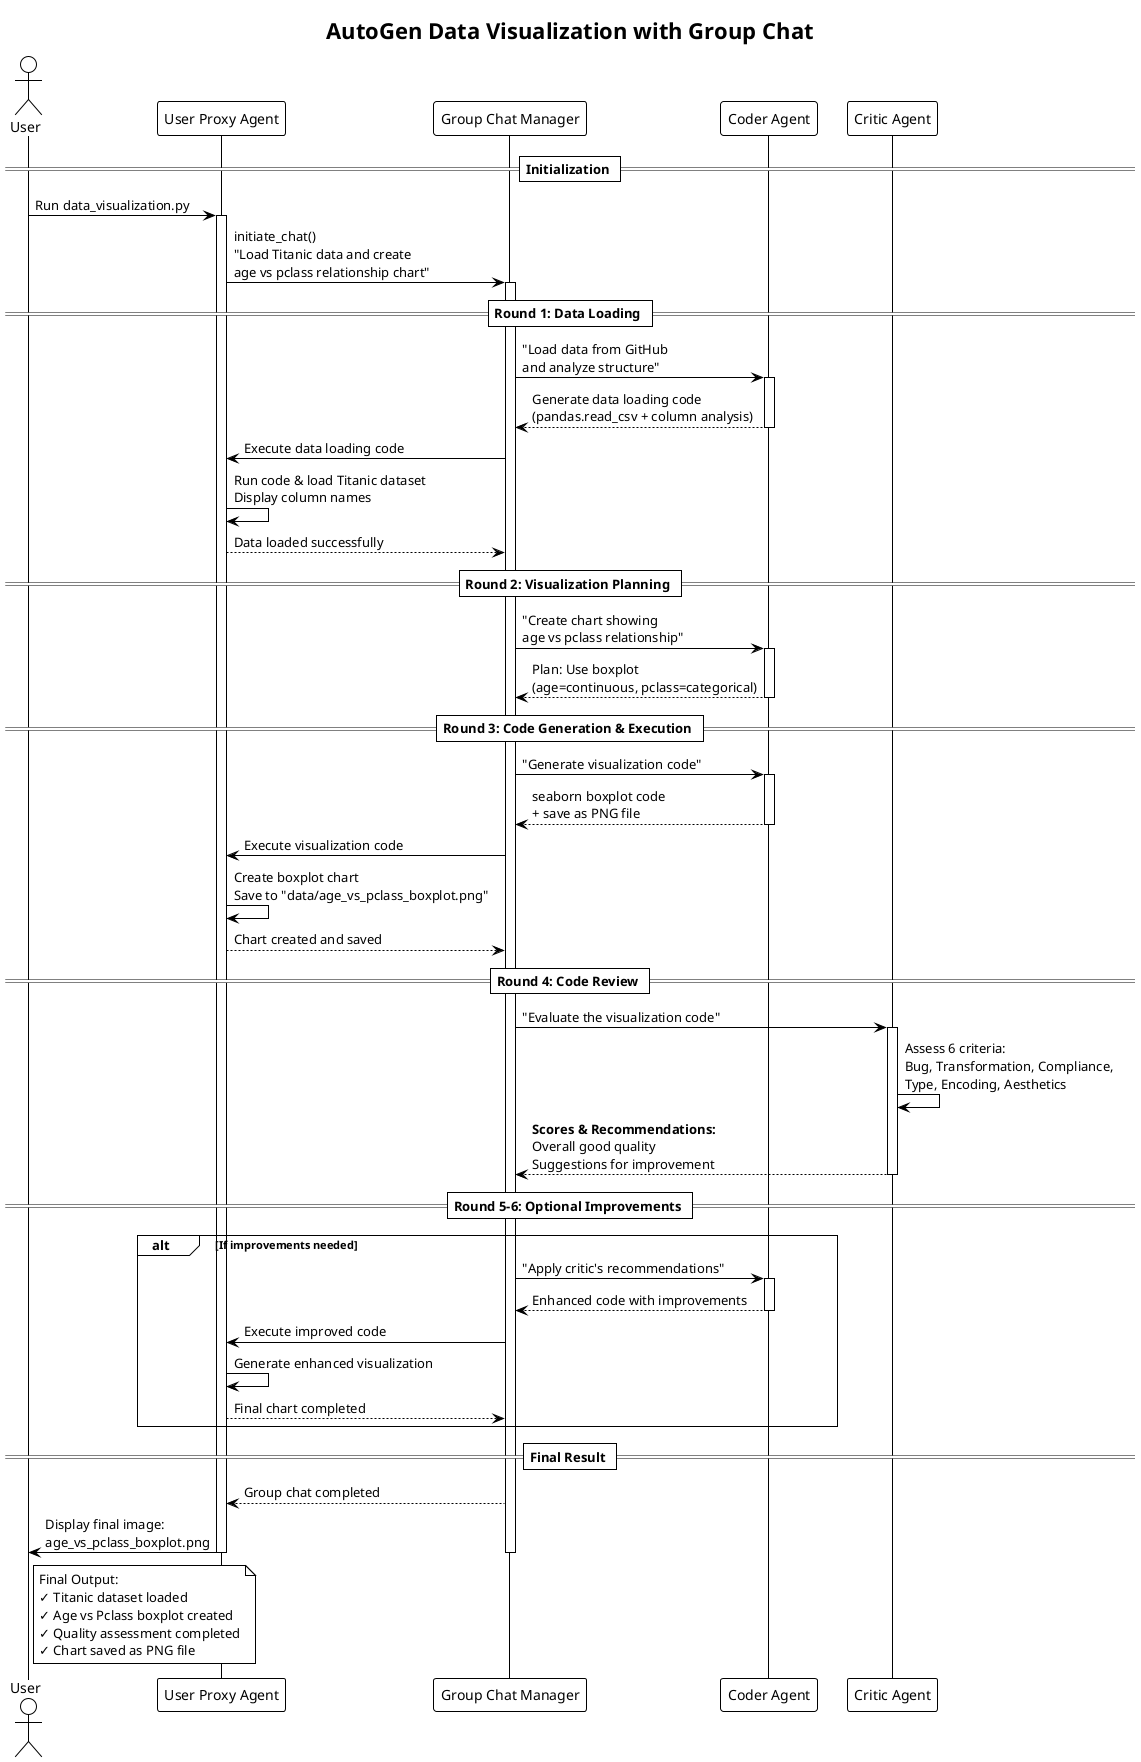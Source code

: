 @startuml Data Visualization Multi-Agent Workflow
!theme plain
title AutoGen Data Visualization with Group Chat

actor "User" as U
participant "User Proxy Agent" as UPA
participant "Group Chat Manager" as GCM
participant "Coder Agent" as CA
participant "Critic Agent" as CR

== Initialization ==
U -> UPA: Run data_visualization.py
activate UPA

UPA -> GCM: initiate_chat()\n"Load Titanic data and create\nage vs pclass relationship chart"
activate GCM

== Round 1: Data Loading ==
GCM -> CA: "Load data from GitHub\nand analyze structure"
activate CA
CA --> GCM: Generate data loading code\n(pandas.read_csv + column analysis)
deactivate CA

GCM -> UPA: Execute data loading code
UPA -> UPA: Run code & load Titanic dataset\nDisplay column names
UPA --> GCM: Data loaded successfully

== Round 2: Visualization Planning ==
GCM -> CA: "Create chart showing\nage vs pclass relationship"
activate CA
CA --> GCM: Plan: Use boxplot\n(age=continuous, pclass=categorical)
deactivate CA

== Round 3: Code Generation & Execution ==
GCM -> CA: "Generate visualization code"
activate CA
CA --> GCM: seaborn boxplot code\n+ save as PNG file
deactivate CA

GCM -> UPA: Execute visualization code
UPA -> UPA: Create boxplot chart\nSave to "data/age_vs_pclass_boxplot.png"
UPA --> GCM: Chart created and saved

== Round 4: Code Review ==
GCM -> CR: "Evaluate the visualization code"
activate CR
CR -> CR: Assess 6 criteria:\nBug, Transformation, Compliance,\nType, Encoding, Aesthetics
CR --> GCM: **Scores & Recommendations:**\nOverall good quality\nSuggestions for improvement
deactivate CR

== Round 5-6: Optional Improvements ==
alt If improvements needed
    GCM -> CA: "Apply critic's recommendations"
    activate CA
    CA --> GCM: Enhanced code with improvements
    deactivate CA
    
    GCM -> UPA: Execute improved code
    UPA -> UPA: Generate enhanced visualization
    UPA --> GCM: Final chart completed
end

== Final Result ==
GCM --> UPA: Group chat completed
UPA -> U: Display final image:\nage_vs_pclass_boxplot.png
deactivate GCM
deactivate UPA

note right of U
  Final Output:
  ✓ Titanic dataset loaded
  ✓ Age vs Pclass boxplot created
  ✓ Quality assessment completed
  ✓ Chart saved as PNG file
end note

@enduml
